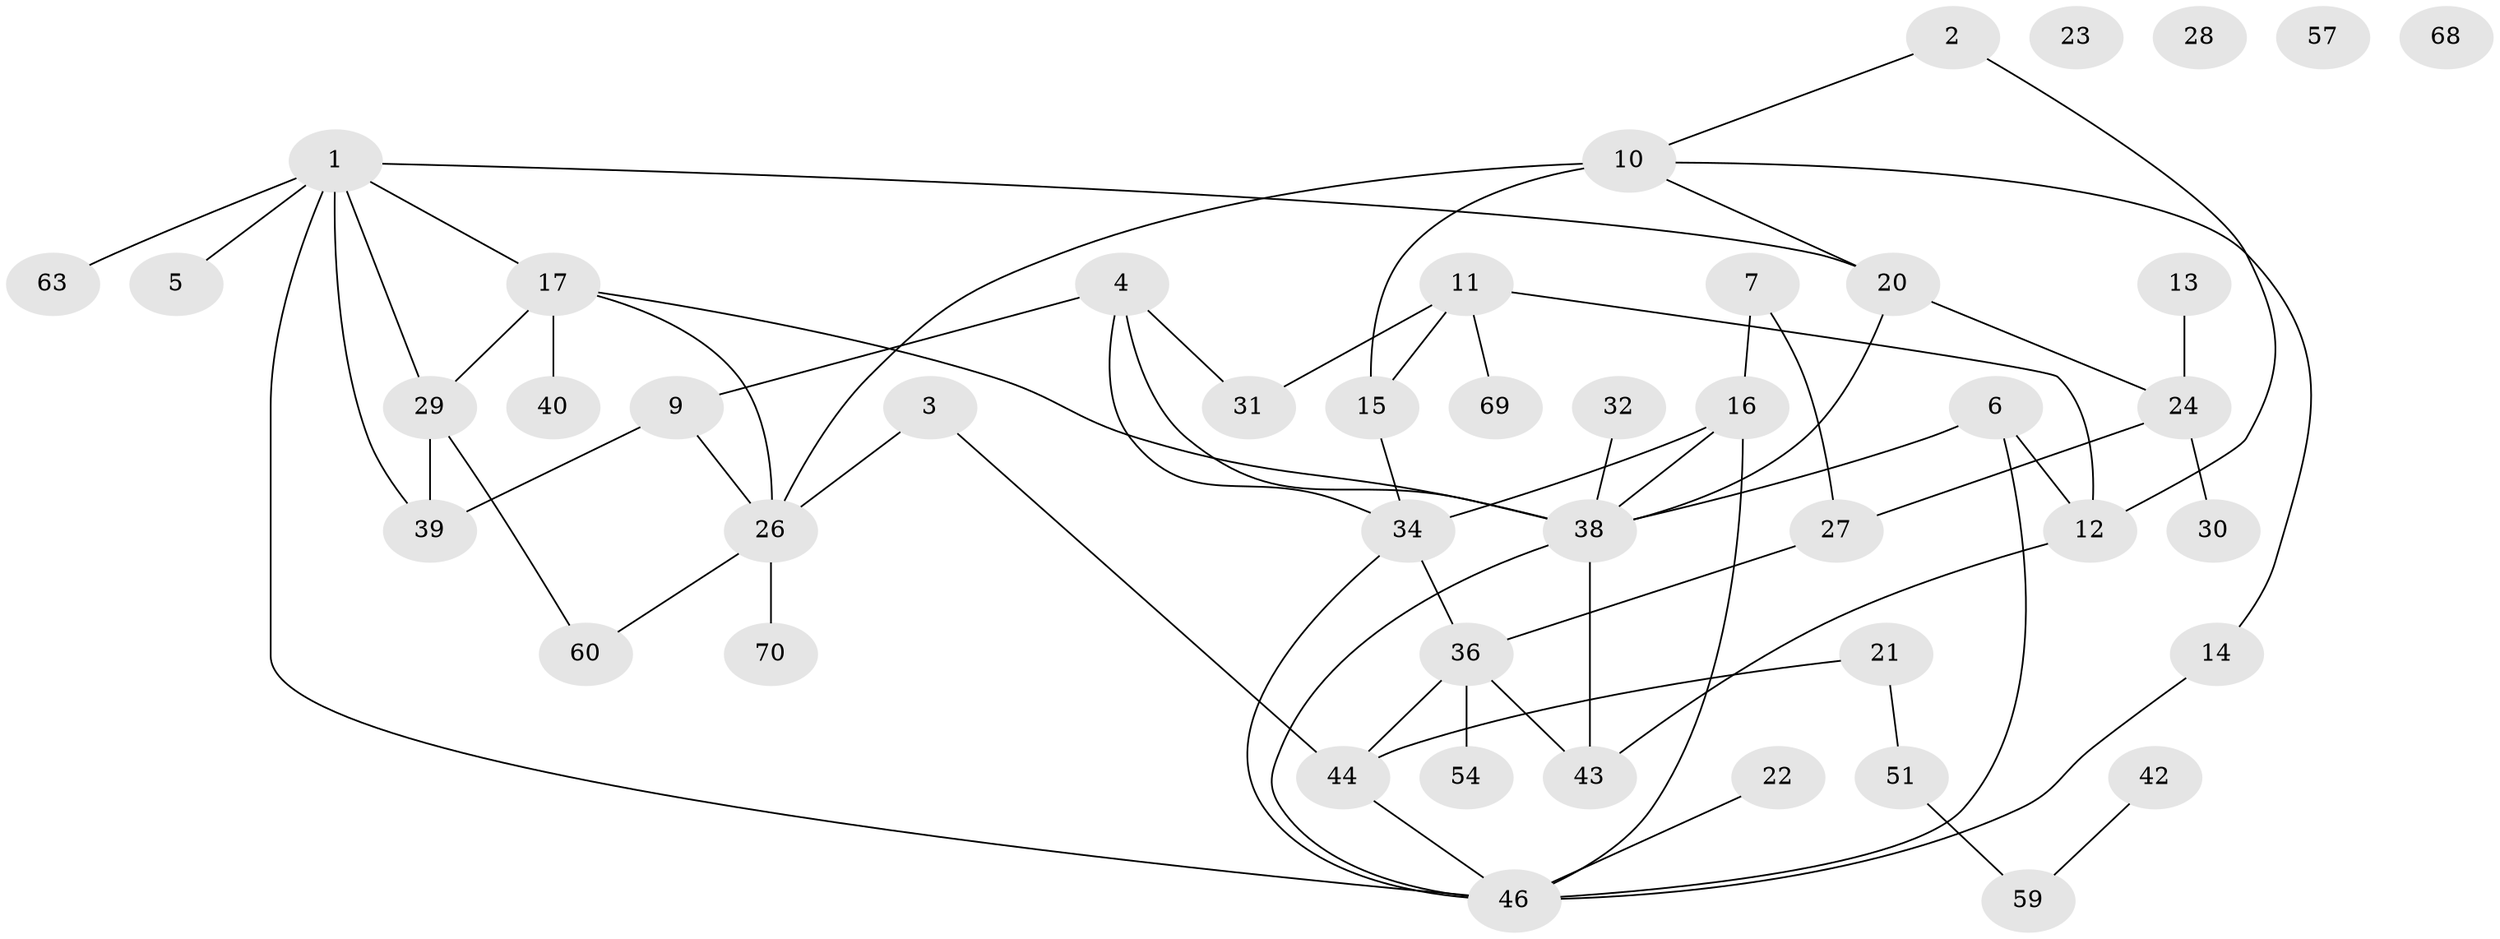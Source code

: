// original degree distribution, {3: 0.2571428571428571, 2: 0.22857142857142856, 4: 0.11428571428571428, 1: 0.22857142857142856, 6: 0.05714285714285714, 7: 0.014285714285714285, 5: 0.04285714285714286, 0: 0.05714285714285714}
// Generated by graph-tools (version 1.1) at 2025/41/03/06/25 10:41:23]
// undirected, 46 vertices, 64 edges
graph export_dot {
graph [start="1"]
  node [color=gray90,style=filled];
  1 [super="+8"];
  2;
  3 [super="+58"];
  4;
  5;
  6;
  7 [super="+64"];
  9 [super="+61"];
  10 [super="+33"];
  11 [super="+18"];
  12 [super="+47"];
  13;
  14 [super="+25"];
  15 [super="+37"];
  16 [super="+67"];
  17 [super="+19"];
  20 [super="+41"];
  21;
  22;
  23;
  24 [super="+35"];
  26 [super="+48"];
  27;
  28;
  29 [super="+55"];
  30;
  31 [super="+49"];
  32;
  34 [super="+56"];
  36 [super="+62"];
  38 [super="+45"];
  39 [super="+52"];
  40;
  42;
  43;
  44 [super="+50"];
  46 [super="+53"];
  51 [super="+66"];
  54;
  57;
  59 [super="+65"];
  60;
  63;
  68;
  69;
  70;
  1 -- 5;
  1 -- 39;
  1 -- 17;
  1 -- 20;
  1 -- 29;
  1 -- 63;
  1 -- 46;
  2 -- 10;
  2 -- 12;
  3 -- 26;
  3 -- 44;
  4 -- 9;
  4 -- 31;
  4 -- 34;
  4 -- 38;
  6 -- 12;
  6 -- 46;
  6 -- 38;
  7 -- 27;
  7 -- 16;
  9 -- 26;
  9 -- 39;
  10 -- 14;
  10 -- 15 [weight=2];
  10 -- 20;
  10 -- 26;
  11 -- 31 [weight=2];
  11 -- 69;
  11 -- 12;
  11 -- 15;
  12 -- 43;
  13 -- 24;
  14 -- 46;
  15 -- 34;
  16 -- 38;
  16 -- 34;
  16 -- 46;
  17 -- 29;
  17 -- 40;
  17 -- 38;
  17 -- 26;
  20 -- 24;
  20 -- 38;
  21 -- 51;
  21 -- 44;
  22 -- 46;
  24 -- 27;
  24 -- 30;
  26 -- 60;
  26 -- 70;
  27 -- 36;
  29 -- 60;
  29 -- 39;
  32 -- 38;
  34 -- 46;
  34 -- 36;
  36 -- 44;
  36 -- 43;
  36 -- 54;
  38 -- 43;
  38 -- 46;
  42 -- 59;
  44 -- 46;
  51 -- 59;
}
